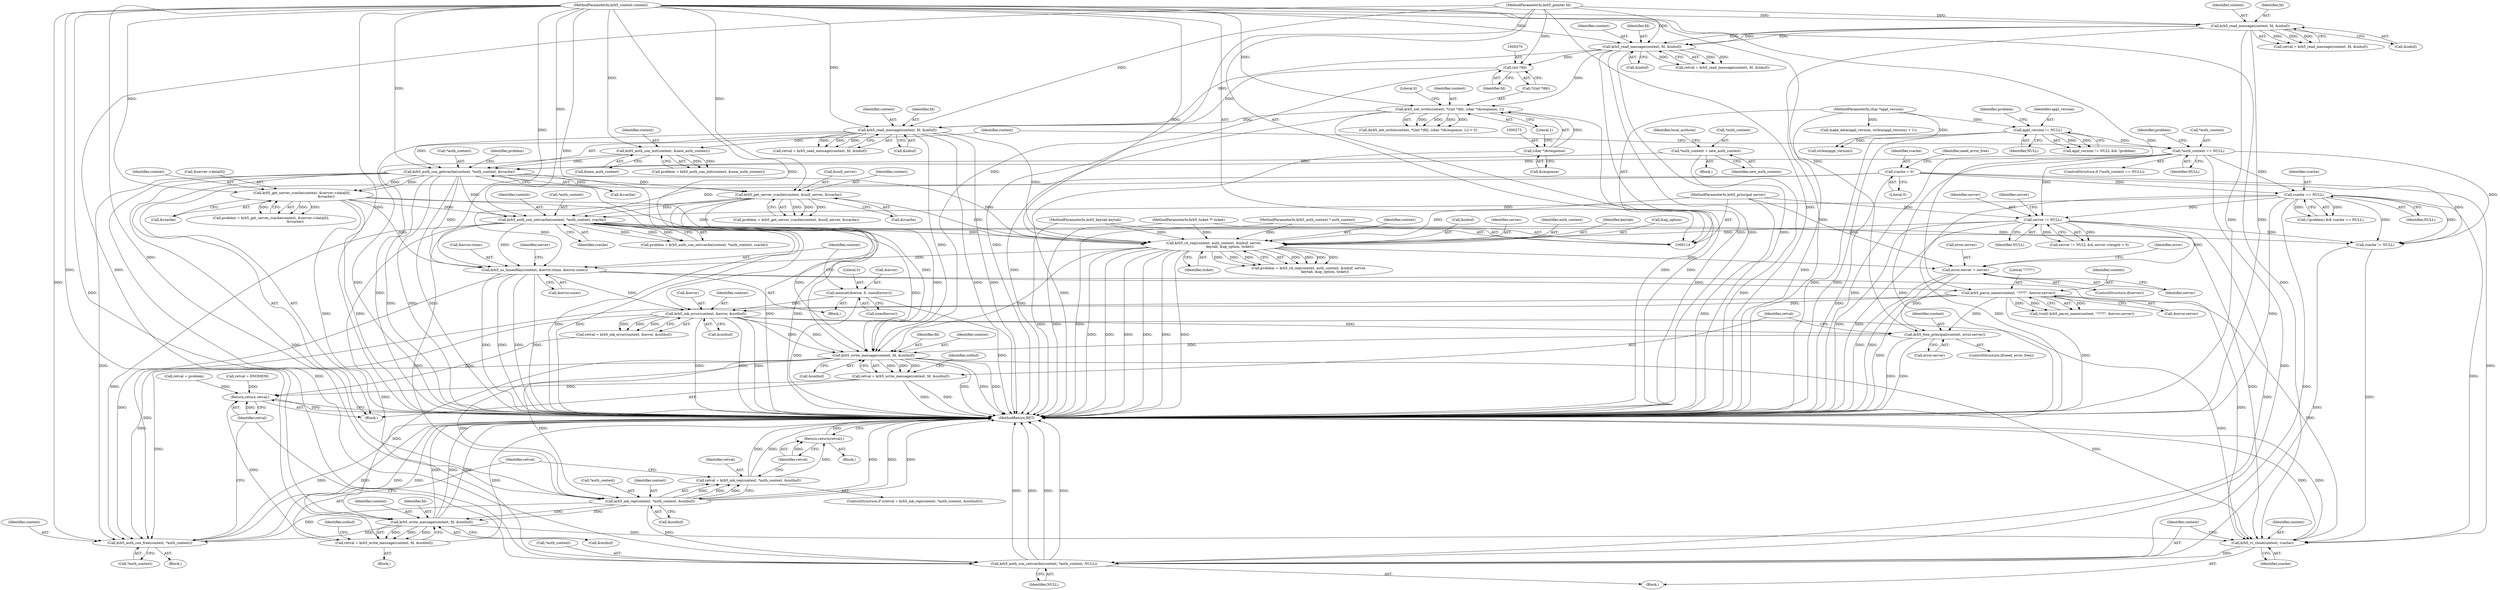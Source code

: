 digraph "0_krb5_102bb6ebf20f9174130c85c3b052ae104e5073ec_0@API" {
"1000542" [label="(Call,krb5_write_message(context, fd, &outbuf))"];
"1000376" [label="(Call,krb5_auth_con_setrcache(context, *auth_context, rcache))"];
"1000341" [label="(Call,krb5_get_server_rcache(context, &server->data[0],\n                                             &rcache))"];
"1000314" [label="(Call,krb5_auth_con_getrcache(context, *auth_context, &rcache))"];
"1000303" [label="(Call,krb5_auth_con_init(context, &new_auth_context))"];
"1000288" [label="(Call,krb5_read_message(context, fd, &inbuf))"];
"1000266" [label="(Call,krb5_net_write(context, *((int *)fd), (char *)&response, 1))"];
"1000215" [label="(Call,krb5_read_message(context, fd, &inbuf))"];
"1000168" [label="(Call,krb5_read_message(context, fd, &inbuf))"];
"1000115" [label="(MethodParameterIn,krb5_context context)"];
"1000117" [label="(MethodParameterIn,krb5_pointer fd)"];
"1000272" [label="(Call,(char *)&response)"];
"1000269" [label="(Call,(int *)fd)"];
"1000296" [label="(Call,*auth_context == NULL)"];
"1000224" [label="(Call,appl_version != NULL)"];
"1000118" [label="(MethodParameterIn,char *appl_version)"];
"1000307" [label="(Call,*auth_context = new_auth_context)"];
"1000365" [label="(Call,krb5_get_server_rcache(context, &null_server, &rcache))"];
"1000324" [label="(Call,rcache == NULL)"];
"1000135" [label="(Call,rcache = 0)"];
"1000523" [label="(Call,krb5_free_principal(context, error.server))"];
"1000501" [label="(Call,krb5_mk_error(context, &error, &outbuf))"];
"1000436" [label="(Call,krb5_parse_name(context, \"????\", &error.server))"];
"1000415" [label="(Call,krb5_us_timeofday(context, &error.stime, &error.susec))"];
"1000390" [label="(Call,krb5_rd_req(context, auth_context, &inbuf, server,\n                              keytab, &ap_option, ticket))"];
"1000116" [label="(MethodParameterIn,krb5_auth_context * auth_context)"];
"1000330" [label="(Call,server != NULL)"];
"1000119" [label="(MethodParameterIn,krb5_principal server)"];
"1000121" [label="(MethodParameterIn,krb5_keytab keytab)"];
"1000122" [label="(MethodParameterIn,krb5_ticket ** ticket)"];
"1000409" [label="(Call,memset(&error, 0, sizeof(error)))"];
"1000427" [label="(Call,error.server = server)"];
"1000540" [label="(Call,retval = krb5_write_message(context, fd, &outbuf))"];
"1000618" [label="(Return,return retval;)"];
"1000571" [label="(Call,krb5_mk_rep(context, *auth_context, &outbuf))"];
"1000569" [label="(Call,retval = krb5_mk_rep(context, *auth_context, &outbuf))"];
"1000578" [label="(Return,return(retval);)"];
"1000582" [label="(Call,krb5_write_message(context, fd, &outbuf))"];
"1000580" [label="(Call,retval = krb5_write_message(context, fd, &outbuf))"];
"1000598" [label="(Call,krb5_auth_con_free(context, *auth_context))"];
"1000610" [label="(Call,krb5_rc_close(context, rcache))"];
"1000613" [label="(Call,krb5_auth_con_setrcache(context, *auth_context, NULL))"];
"1000365" [label="(Call,krb5_get_server_rcache(context, &null_server, &rcache))"];
"1000494" [label="(Call,retval = ENOMEM)"];
"1000265" [label="(Call,(krb5_net_write(context, *((int *)fd), (char *)&response, 1)) < 0)"];
"1000326" [label="(Identifier,NULL)"];
"1000274" [label="(Call,&response)"];
"1000391" [label="(Identifier,context)"];
"1000117" [label="(MethodParameterIn,krb5_pointer fd)"];
"1000308" [label="(Call,*auth_context)"];
"1000235" [label="(Call,strlen(appl_version))"];
"1000288" [label="(Call,krb5_read_message(context, fd, &inbuf))"];
"1000295" [label="(ControlStructure,if (*auth_context == NULL))"];
"1000286" [label="(Call,retval = krb5_read_message(context, fd, &inbuf))"];
"1000363" [label="(Call,problem = krb5_get_server_rcache(context, &null_server, &rcache))"];
"1000582" [label="(Call,krb5_write_message(context, fd, &outbuf))"];
"1000376" [label="(Call,krb5_auth_con_setrcache(context, *auth_context, rcache))"];
"1000304" [label="(Identifier,context)"];
"1000573" [label="(Call,*auth_context)"];
"1000137" [label="(Literal,0)"];
"1000568" [label="(ControlStructure,if ((retval = krb5_mk_rep(context, *auth_context, &outbuf))))"];
"1000577" [label="(Block,)"];
"1000377" [label="(Identifier,context)"];
"1000505" [label="(Call,&outbuf)"];
"1000415" [label="(Call,krb5_us_timeofday(context, &error.stime, &error.susec))"];
"1000218" [label="(Call,&inbuf)"];
"1000271" [label="(Identifier,fd)"];
"1000330" [label="(Call,server != NULL)"];
"1000122" [label="(MethodParameterIn,krb5_ticket ** ticket)"];
"1000436" [label="(Call,krb5_parse_name(context, \"????\", &error.server))"];
"1000314" [label="(Call,krb5_auth_con_getrcache(context, *auth_context, &rcache))"];
"1000614" [label="(Identifier,context)"];
"1000290" [label="(Identifier,fd)"];
"1000615" [label="(Call,*auth_context)"];
"1000116" [label="(MethodParameterIn,krb5_auth_context * auth_context)"];
"1000226" [label="(Identifier,NULL)"];
"1000542" [label="(Call,krb5_write_message(context, fd, &outbuf))"];
"1000307" [label="(Call,*auth_context = new_auth_context)"];
"1000437" [label="(Identifier,context)"];
"1000277" [label="(Literal,0)"];
"1000502" [label="(Identifier,context)"];
"1000620" [label="(MethodReturn,RET)"];
"1000611" [label="(Identifier,context)"];
"1000302" [label="(Identifier,problem)"];
"1000583" [label="(Identifier,context)"];
"1000421" [label="(Call,&error.susec)"];
"1000232" [label="(Call,make_data(appl_version, strlen(appl_version) + 1))"];
"1000136" [label="(Identifier,rcache)"];
"1000297" [label="(Call,*auth_context)"];
"1000266" [label="(Call,krb5_net_write(context, *((int *)fd), (char *)&response, 1))"];
"1000569" [label="(Call,retval = krb5_mk_rep(context, *auth_context, &outbuf))"];
"1000597" [label="(Block,)"];
"1000413" [label="(Call,sizeof(error))"];
"1000118" [label="(MethodParameterIn,char *appl_version)"];
"1000323" [label="(Identifier,problem)"];
"1000428" [label="(Call,error.server)"];
"1000541" [label="(Identifier,retval)"];
"1000434" [label="(Call,(void) krb5_parse_name(context, \"????\", &error.server))"];
"1000575" [label="(Call,&outbuf)"];
"1000581" [label="(Identifier,retval)"];
"1000216" [label="(Identifier,context)"];
"1000349" [label="(Call,&rcache)"];
"1000366" [label="(Identifier,context)"];
"1000224" [label="(Call,appl_version != NULL)"];
"1000217" [label="(Identifier,fd)"];
"1000499" [label="(Call,retval = krb5_mk_error(context, &error, &outbuf))"];
"1000618" [label="(Return,return retval;)"];
"1000617" [label="(Identifier,NULL)"];
"1000329" [label="(Call,server != NULL && server->length > 0)"];
"1000393" [label="(Call,&inbuf)"];
"1000169" [label="(Identifier,context)"];
"1000613" [label="(Call,krb5_auth_con_setrcache(context, *auth_context, NULL))"];
"1000143" [label="(Identifier,need_error_free)"];
"1000589" [label="(Identifier,outbuf)"];
"1000521" [label="(ControlStructure,if(need_error_free))"];
"1000438" [label="(Literal,\"????\")"];
"1000448" [label="(Identifier,error)"];
"1000417" [label="(Call,&error.stime)"];
"1000324" [label="(Call,rcache == NULL)"];
"1000268" [label="(Call,*((int *)fd))"];
"1000571" [label="(Call,krb5_mk_rep(context, *auth_context, &outbuf))"];
"1000312" [label="(Identifier,local_authcon)"];
"1000580" [label="(Call,retval = krb5_write_message(context, fd, &outbuf))"];
"1000439" [label="(Call,&error.server)"];
"1000395" [label="(Identifier,server)"];
"1000392" [label="(Identifier,auth_context)"];
"1000315" [label="(Identifier,context)"];
"1000299" [label="(Identifier,NULL)"];
"1000332" [label="(Identifier,NULL)"];
"1000115" [label="(MethodParameterIn,krb5_context context)"];
"1000425" [label="(ControlStructure,if(server))"];
"1000579" [label="(Identifier,retval)"];
"1000166" [label="(Call,retval = krb5_read_message(context, fd, &inbuf))"];
"1000325" [label="(Identifier,rcache)"];
"1000585" [label="(Call,&outbuf)"];
"1000380" [label="(Identifier,rcache)"];
"1000578" [label="(Return,return(retval);)"];
"1000426" [label="(Identifier,server)"];
"1000599" [label="(Identifier,context)"];
"1000570" [label="(Identifier,retval)"];
"1000396" [label="(Identifier,keytab)"];
"1000276" [label="(Literal,1)"];
"1000431" [label="(Identifier,server)"];
"1000300" [label="(Block,)"];
"1000342" [label="(Identifier,context)"];
"1000406" [label="(Block,)"];
"1000272" [label="(Call,(char *)&response)"];
"1000335" [label="(Identifier,server)"];
"1000310" [label="(Identifier,new_auth_context)"];
"1000501" [label="(Call,krb5_mk_error(context, &error, &outbuf))"];
"1000609" [label="(Block,)"];
"1000296" [label="(Call,*auth_context == NULL)"];
"1000316" [label="(Call,*auth_context)"];
"1000397" [label="(Call,&ap_option)"];
"1000171" [label="(Call,&inbuf)"];
"1000584" [label="(Identifier,fd)"];
"1000549" [label="(Identifier,outbuf)"];
"1000399" [label="(Identifier,ticket)"];
"1000619" [label="(Identifier,retval)"];
"1000305" [label="(Call,&new_auth_context)"];
"1000503" [label="(Call,&error)"];
"1000556" [label="(Call,retval = problem)"];
"1000343" [label="(Call,&server->data[0])"];
"1000600" [label="(Call,*auth_context)"];
"1000410" [label="(Call,&error)"];
"1000267" [label="(Identifier,context)"];
"1000170" [label="(Identifier,fd)"];
"1000291" [label="(Call,&inbuf)"];
"1000223" [label="(Call,appl_version != NULL && !problem)"];
"1000303" [label="(Call,krb5_auth_con_init(context, &new_auth_context))"];
"1000545" [label="(Call,&outbuf)"];
"1000525" [label="(Call,error.server)"];
"1000225" [label="(Identifier,appl_version)"];
"1000369" [label="(Call,&rcache)"];
"1000119" [label="(MethodParameterIn,krb5_principal server)"];
"1000124" [label="(Block,)"];
"1000213" [label="(Call,retval = krb5_read_message(context, fd, &inbuf))"];
"1000135" [label="(Call,rcache = 0)"];
"1000427" [label="(Call,error.server = server)"];
"1000168" [label="(Call,krb5_read_message(context, fd, &inbuf))"];
"1000388" [label="(Call,problem = krb5_rd_req(context, auth_context, &inbuf, server,\n                              keytab, &ap_option, ticket))"];
"1000301" [label="(Call,problem = krb5_auth_con_init(context, &new_auth_context))"];
"1000318" [label="(Call,&rcache)"];
"1000390" [label="(Call,krb5_rd_req(context, auth_context, &inbuf, server,\n                              keytab, &ap_option, ticket))"];
"1000540" [label="(Call,retval = krb5_write_message(context, fd, &outbuf))"];
"1000610" [label="(Call,krb5_rc_close(context, rcache))"];
"1000269" [label="(Call,(int *)fd)"];
"1000367" [label="(Call,&null_server)"];
"1000524" [label="(Identifier,context)"];
"1000339" [label="(Call,problem = krb5_get_server_rcache(context, &server->data[0],\n                                             &rcache))"];
"1000598" [label="(Call,krb5_auth_con_free(context, *auth_context))"];
"1000544" [label="(Identifier,fd)"];
"1000606" [label="(Call,rcache != NULL)"];
"1000378" [label="(Call,*auth_context)"];
"1000289" [label="(Identifier,context)"];
"1000228" [label="(Identifier,problem)"];
"1000543" [label="(Identifier,context)"];
"1000341" [label="(Call,krb5_get_server_rcache(context, &server->data[0],\n                                             &rcache))"];
"1000321" [label="(Call,(!problem) && rcache == NULL)"];
"1000612" [label="(Identifier,rcache)"];
"1000523" [label="(Call,krb5_free_principal(context, error.server))"];
"1000331" [label="(Identifier,server)"];
"1000572" [label="(Identifier,context)"];
"1000567" [label="(Block,)"];
"1000416" [label="(Identifier,context)"];
"1000412" [label="(Literal,0)"];
"1000409" [label="(Call,memset(&error, 0, sizeof(error)))"];
"1000215" [label="(Call,krb5_read_message(context, fd, &inbuf))"];
"1000374" [label="(Call,problem = krb5_auth_con_setrcache(context, *auth_context, rcache))"];
"1000121" [label="(MethodParameterIn,krb5_keytab keytab)"];
"1000542" -> "1000540"  [label="AST: "];
"1000542" -> "1000545"  [label="CFG: "];
"1000543" -> "1000542"  [label="AST: "];
"1000544" -> "1000542"  [label="AST: "];
"1000545" -> "1000542"  [label="AST: "];
"1000540" -> "1000542"  [label="CFG: "];
"1000542" -> "1000620"  [label="DDG: "];
"1000542" -> "1000620"  [label="DDG: "];
"1000542" -> "1000620"  [label="DDG: "];
"1000542" -> "1000540"  [label="DDG: "];
"1000542" -> "1000540"  [label="DDG: "];
"1000542" -> "1000540"  [label="DDG: "];
"1000376" -> "1000542"  [label="DDG: "];
"1000314" -> "1000542"  [label="DDG: "];
"1000523" -> "1000542"  [label="DDG: "];
"1000501" -> "1000542"  [label="DDG: "];
"1000501" -> "1000542"  [label="DDG: "];
"1000341" -> "1000542"  [label="DDG: "];
"1000365" -> "1000542"  [label="DDG: "];
"1000390" -> "1000542"  [label="DDG: "];
"1000115" -> "1000542"  [label="DDG: "];
"1000288" -> "1000542"  [label="DDG: "];
"1000117" -> "1000542"  [label="DDG: "];
"1000542" -> "1000571"  [label="DDG: "];
"1000542" -> "1000571"  [label="DDG: "];
"1000542" -> "1000582"  [label="DDG: "];
"1000542" -> "1000598"  [label="DDG: "];
"1000542" -> "1000610"  [label="DDG: "];
"1000376" -> "1000374"  [label="AST: "];
"1000376" -> "1000380"  [label="CFG: "];
"1000377" -> "1000376"  [label="AST: "];
"1000378" -> "1000376"  [label="AST: "];
"1000380" -> "1000376"  [label="AST: "];
"1000374" -> "1000376"  [label="CFG: "];
"1000376" -> "1000620"  [label="DDG: "];
"1000376" -> "1000620"  [label="DDG: "];
"1000376" -> "1000374"  [label="DDG: "];
"1000376" -> "1000374"  [label="DDG: "];
"1000376" -> "1000374"  [label="DDG: "];
"1000341" -> "1000376"  [label="DDG: "];
"1000365" -> "1000376"  [label="DDG: "];
"1000115" -> "1000376"  [label="DDG: "];
"1000314" -> "1000376"  [label="DDG: "];
"1000324" -> "1000376"  [label="DDG: "];
"1000135" -> "1000376"  [label="DDG: "];
"1000376" -> "1000390"  [label="DDG: "];
"1000376" -> "1000415"  [label="DDG: "];
"1000376" -> "1000571"  [label="DDG: "];
"1000376" -> "1000598"  [label="DDG: "];
"1000376" -> "1000606"  [label="DDG: "];
"1000376" -> "1000610"  [label="DDG: "];
"1000376" -> "1000613"  [label="DDG: "];
"1000341" -> "1000339"  [label="AST: "];
"1000341" -> "1000349"  [label="CFG: "];
"1000342" -> "1000341"  [label="AST: "];
"1000343" -> "1000341"  [label="AST: "];
"1000349" -> "1000341"  [label="AST: "];
"1000339" -> "1000341"  [label="CFG: "];
"1000341" -> "1000620"  [label="DDG: "];
"1000341" -> "1000620"  [label="DDG: "];
"1000341" -> "1000339"  [label="DDG: "];
"1000341" -> "1000339"  [label="DDG: "];
"1000341" -> "1000339"  [label="DDG: "];
"1000314" -> "1000341"  [label="DDG: "];
"1000314" -> "1000341"  [label="DDG: "];
"1000115" -> "1000341"  [label="DDG: "];
"1000341" -> "1000390"  [label="DDG: "];
"1000341" -> "1000415"  [label="DDG: "];
"1000314" -> "1000124"  [label="AST: "];
"1000314" -> "1000318"  [label="CFG: "];
"1000315" -> "1000314"  [label="AST: "];
"1000316" -> "1000314"  [label="AST: "];
"1000318" -> "1000314"  [label="AST: "];
"1000323" -> "1000314"  [label="CFG: "];
"1000314" -> "1000620"  [label="DDG: "];
"1000314" -> "1000620"  [label="DDG: "];
"1000314" -> "1000620"  [label="DDG: "];
"1000303" -> "1000314"  [label="DDG: "];
"1000288" -> "1000314"  [label="DDG: "];
"1000115" -> "1000314"  [label="DDG: "];
"1000296" -> "1000314"  [label="DDG: "];
"1000307" -> "1000314"  [label="DDG: "];
"1000314" -> "1000365"  [label="DDG: "];
"1000314" -> "1000365"  [label="DDG: "];
"1000314" -> "1000390"  [label="DDG: "];
"1000314" -> "1000415"  [label="DDG: "];
"1000314" -> "1000571"  [label="DDG: "];
"1000314" -> "1000598"  [label="DDG: "];
"1000314" -> "1000613"  [label="DDG: "];
"1000303" -> "1000301"  [label="AST: "];
"1000303" -> "1000305"  [label="CFG: "];
"1000304" -> "1000303"  [label="AST: "];
"1000305" -> "1000303"  [label="AST: "];
"1000301" -> "1000303"  [label="CFG: "];
"1000303" -> "1000620"  [label="DDG: "];
"1000303" -> "1000301"  [label="DDG: "];
"1000303" -> "1000301"  [label="DDG: "];
"1000288" -> "1000303"  [label="DDG: "];
"1000115" -> "1000303"  [label="DDG: "];
"1000288" -> "1000286"  [label="AST: "];
"1000288" -> "1000291"  [label="CFG: "];
"1000289" -> "1000288"  [label="AST: "];
"1000290" -> "1000288"  [label="AST: "];
"1000291" -> "1000288"  [label="AST: "];
"1000286" -> "1000288"  [label="CFG: "];
"1000288" -> "1000620"  [label="DDG: "];
"1000288" -> "1000620"  [label="DDG: "];
"1000288" -> "1000620"  [label="DDG: "];
"1000288" -> "1000286"  [label="DDG: "];
"1000288" -> "1000286"  [label="DDG: "];
"1000288" -> "1000286"  [label="DDG: "];
"1000266" -> "1000288"  [label="DDG: "];
"1000115" -> "1000288"  [label="DDG: "];
"1000269" -> "1000288"  [label="DDG: "];
"1000117" -> "1000288"  [label="DDG: "];
"1000215" -> "1000288"  [label="DDG: "];
"1000288" -> "1000390"  [label="DDG: "];
"1000266" -> "1000265"  [label="AST: "];
"1000266" -> "1000276"  [label="CFG: "];
"1000267" -> "1000266"  [label="AST: "];
"1000268" -> "1000266"  [label="AST: "];
"1000272" -> "1000266"  [label="AST: "];
"1000276" -> "1000266"  [label="AST: "];
"1000277" -> "1000266"  [label="CFG: "];
"1000266" -> "1000620"  [label="DDG: "];
"1000266" -> "1000620"  [label="DDG: "];
"1000266" -> "1000620"  [label="DDG: "];
"1000266" -> "1000265"  [label="DDG: "];
"1000266" -> "1000265"  [label="DDG: "];
"1000266" -> "1000265"  [label="DDG: "];
"1000266" -> "1000265"  [label="DDG: "];
"1000215" -> "1000266"  [label="DDG: "];
"1000115" -> "1000266"  [label="DDG: "];
"1000272" -> "1000266"  [label="DDG: "];
"1000215" -> "1000213"  [label="AST: "];
"1000215" -> "1000218"  [label="CFG: "];
"1000216" -> "1000215"  [label="AST: "];
"1000217" -> "1000215"  [label="AST: "];
"1000218" -> "1000215"  [label="AST: "];
"1000213" -> "1000215"  [label="CFG: "];
"1000215" -> "1000620"  [label="DDG: "];
"1000215" -> "1000620"  [label="DDG: "];
"1000215" -> "1000620"  [label="DDG: "];
"1000215" -> "1000213"  [label="DDG: "];
"1000215" -> "1000213"  [label="DDG: "];
"1000215" -> "1000213"  [label="DDG: "];
"1000168" -> "1000215"  [label="DDG: "];
"1000168" -> "1000215"  [label="DDG: "];
"1000168" -> "1000215"  [label="DDG: "];
"1000115" -> "1000215"  [label="DDG: "];
"1000117" -> "1000215"  [label="DDG: "];
"1000215" -> "1000269"  [label="DDG: "];
"1000168" -> "1000166"  [label="AST: "];
"1000168" -> "1000171"  [label="CFG: "];
"1000169" -> "1000168"  [label="AST: "];
"1000170" -> "1000168"  [label="AST: "];
"1000171" -> "1000168"  [label="AST: "];
"1000166" -> "1000168"  [label="CFG: "];
"1000168" -> "1000620"  [label="DDG: "];
"1000168" -> "1000620"  [label="DDG: "];
"1000168" -> "1000620"  [label="DDG: "];
"1000168" -> "1000166"  [label="DDG: "];
"1000168" -> "1000166"  [label="DDG: "];
"1000168" -> "1000166"  [label="DDG: "];
"1000115" -> "1000168"  [label="DDG: "];
"1000117" -> "1000168"  [label="DDG: "];
"1000115" -> "1000114"  [label="AST: "];
"1000115" -> "1000620"  [label="DDG: "];
"1000115" -> "1000365"  [label="DDG: "];
"1000115" -> "1000390"  [label="DDG: "];
"1000115" -> "1000415"  [label="DDG: "];
"1000115" -> "1000436"  [label="DDG: "];
"1000115" -> "1000501"  [label="DDG: "];
"1000115" -> "1000523"  [label="DDG: "];
"1000115" -> "1000571"  [label="DDG: "];
"1000115" -> "1000582"  [label="DDG: "];
"1000115" -> "1000598"  [label="DDG: "];
"1000115" -> "1000610"  [label="DDG: "];
"1000115" -> "1000613"  [label="DDG: "];
"1000117" -> "1000114"  [label="AST: "];
"1000117" -> "1000620"  [label="DDG: "];
"1000117" -> "1000269"  [label="DDG: "];
"1000117" -> "1000582"  [label="DDG: "];
"1000272" -> "1000274"  [label="CFG: "];
"1000273" -> "1000272"  [label="AST: "];
"1000274" -> "1000272"  [label="AST: "];
"1000276" -> "1000272"  [label="CFG: "];
"1000272" -> "1000620"  [label="DDG: "];
"1000269" -> "1000268"  [label="AST: "];
"1000269" -> "1000271"  [label="CFG: "];
"1000270" -> "1000269"  [label="AST: "];
"1000271" -> "1000269"  [label="AST: "];
"1000268" -> "1000269"  [label="CFG: "];
"1000269" -> "1000620"  [label="DDG: "];
"1000296" -> "1000295"  [label="AST: "];
"1000296" -> "1000299"  [label="CFG: "];
"1000297" -> "1000296"  [label="AST: "];
"1000299" -> "1000296"  [label="AST: "];
"1000302" -> "1000296"  [label="CFG: "];
"1000315" -> "1000296"  [label="CFG: "];
"1000296" -> "1000620"  [label="DDG: "];
"1000296" -> "1000620"  [label="DDG: "];
"1000224" -> "1000296"  [label="DDG: "];
"1000296" -> "1000324"  [label="DDG: "];
"1000296" -> "1000330"  [label="DDG: "];
"1000296" -> "1000606"  [label="DDG: "];
"1000296" -> "1000613"  [label="DDG: "];
"1000224" -> "1000223"  [label="AST: "];
"1000224" -> "1000226"  [label="CFG: "];
"1000225" -> "1000224"  [label="AST: "];
"1000226" -> "1000224"  [label="AST: "];
"1000228" -> "1000224"  [label="CFG: "];
"1000223" -> "1000224"  [label="CFG: "];
"1000224" -> "1000620"  [label="DDG: "];
"1000224" -> "1000620"  [label="DDG: "];
"1000224" -> "1000223"  [label="DDG: "];
"1000224" -> "1000223"  [label="DDG: "];
"1000118" -> "1000224"  [label="DDG: "];
"1000224" -> "1000235"  [label="DDG: "];
"1000118" -> "1000114"  [label="AST: "];
"1000118" -> "1000620"  [label="DDG: "];
"1000118" -> "1000232"  [label="DDG: "];
"1000118" -> "1000235"  [label="DDG: "];
"1000307" -> "1000300"  [label="AST: "];
"1000307" -> "1000310"  [label="CFG: "];
"1000308" -> "1000307"  [label="AST: "];
"1000310" -> "1000307"  [label="AST: "];
"1000312" -> "1000307"  [label="CFG: "];
"1000307" -> "1000620"  [label="DDG: "];
"1000365" -> "1000363"  [label="AST: "];
"1000365" -> "1000369"  [label="CFG: "];
"1000366" -> "1000365"  [label="AST: "];
"1000367" -> "1000365"  [label="AST: "];
"1000369" -> "1000365"  [label="AST: "];
"1000363" -> "1000365"  [label="CFG: "];
"1000365" -> "1000620"  [label="DDG: "];
"1000365" -> "1000620"  [label="DDG: "];
"1000365" -> "1000363"  [label="DDG: "];
"1000365" -> "1000363"  [label="DDG: "];
"1000365" -> "1000363"  [label="DDG: "];
"1000365" -> "1000390"  [label="DDG: "];
"1000365" -> "1000415"  [label="DDG: "];
"1000324" -> "1000321"  [label="AST: "];
"1000324" -> "1000326"  [label="CFG: "];
"1000325" -> "1000324"  [label="AST: "];
"1000326" -> "1000324"  [label="AST: "];
"1000321" -> "1000324"  [label="CFG: "];
"1000324" -> "1000620"  [label="DDG: "];
"1000324" -> "1000620"  [label="DDG: "];
"1000324" -> "1000321"  [label="DDG: "];
"1000324" -> "1000321"  [label="DDG: "];
"1000135" -> "1000324"  [label="DDG: "];
"1000324" -> "1000330"  [label="DDG: "];
"1000324" -> "1000606"  [label="DDG: "];
"1000324" -> "1000606"  [label="DDG: "];
"1000324" -> "1000610"  [label="DDG: "];
"1000324" -> "1000613"  [label="DDG: "];
"1000135" -> "1000124"  [label="AST: "];
"1000135" -> "1000137"  [label="CFG: "];
"1000136" -> "1000135"  [label="AST: "];
"1000137" -> "1000135"  [label="AST: "];
"1000143" -> "1000135"  [label="CFG: "];
"1000135" -> "1000620"  [label="DDG: "];
"1000135" -> "1000606"  [label="DDG: "];
"1000135" -> "1000610"  [label="DDG: "];
"1000523" -> "1000521"  [label="AST: "];
"1000523" -> "1000525"  [label="CFG: "];
"1000524" -> "1000523"  [label="AST: "];
"1000525" -> "1000523"  [label="AST: "];
"1000541" -> "1000523"  [label="CFG: "];
"1000523" -> "1000620"  [label="DDG: "];
"1000523" -> "1000620"  [label="DDG: "];
"1000501" -> "1000523"  [label="DDG: "];
"1000427" -> "1000523"  [label="DDG: "];
"1000436" -> "1000523"  [label="DDG: "];
"1000501" -> "1000499"  [label="AST: "];
"1000501" -> "1000505"  [label="CFG: "];
"1000502" -> "1000501"  [label="AST: "];
"1000503" -> "1000501"  [label="AST: "];
"1000505" -> "1000501"  [label="AST: "];
"1000499" -> "1000501"  [label="CFG: "];
"1000501" -> "1000620"  [label="DDG: "];
"1000501" -> "1000620"  [label="DDG: "];
"1000501" -> "1000620"  [label="DDG: "];
"1000501" -> "1000499"  [label="DDG: "];
"1000501" -> "1000499"  [label="DDG: "];
"1000501" -> "1000499"  [label="DDG: "];
"1000436" -> "1000501"  [label="DDG: "];
"1000415" -> "1000501"  [label="DDG: "];
"1000409" -> "1000501"  [label="DDG: "];
"1000501" -> "1000598"  [label="DDG: "];
"1000501" -> "1000610"  [label="DDG: "];
"1000436" -> "1000434"  [label="AST: "];
"1000436" -> "1000439"  [label="CFG: "];
"1000437" -> "1000436"  [label="AST: "];
"1000438" -> "1000436"  [label="AST: "];
"1000439" -> "1000436"  [label="AST: "];
"1000434" -> "1000436"  [label="CFG: "];
"1000436" -> "1000620"  [label="DDG: "];
"1000436" -> "1000620"  [label="DDG: "];
"1000436" -> "1000434"  [label="DDG: "];
"1000436" -> "1000434"  [label="DDG: "];
"1000436" -> "1000434"  [label="DDG: "];
"1000415" -> "1000436"  [label="DDG: "];
"1000436" -> "1000598"  [label="DDG: "];
"1000436" -> "1000610"  [label="DDG: "];
"1000415" -> "1000406"  [label="AST: "];
"1000415" -> "1000421"  [label="CFG: "];
"1000416" -> "1000415"  [label="AST: "];
"1000417" -> "1000415"  [label="AST: "];
"1000421" -> "1000415"  [label="AST: "];
"1000426" -> "1000415"  [label="CFG: "];
"1000415" -> "1000620"  [label="DDG: "];
"1000415" -> "1000620"  [label="DDG: "];
"1000415" -> "1000620"  [label="DDG: "];
"1000415" -> "1000620"  [label="DDG: "];
"1000390" -> "1000415"  [label="DDG: "];
"1000415" -> "1000598"  [label="DDG: "];
"1000415" -> "1000610"  [label="DDG: "];
"1000390" -> "1000388"  [label="AST: "];
"1000390" -> "1000399"  [label="CFG: "];
"1000391" -> "1000390"  [label="AST: "];
"1000392" -> "1000390"  [label="AST: "];
"1000393" -> "1000390"  [label="AST: "];
"1000395" -> "1000390"  [label="AST: "];
"1000396" -> "1000390"  [label="AST: "];
"1000397" -> "1000390"  [label="AST: "];
"1000399" -> "1000390"  [label="AST: "];
"1000388" -> "1000390"  [label="CFG: "];
"1000390" -> "1000620"  [label="DDG: "];
"1000390" -> "1000620"  [label="DDG: "];
"1000390" -> "1000620"  [label="DDG: "];
"1000390" -> "1000620"  [label="DDG: "];
"1000390" -> "1000620"  [label="DDG: "];
"1000390" -> "1000620"  [label="DDG: "];
"1000390" -> "1000388"  [label="DDG: "];
"1000390" -> "1000388"  [label="DDG: "];
"1000390" -> "1000388"  [label="DDG: "];
"1000390" -> "1000388"  [label="DDG: "];
"1000390" -> "1000388"  [label="DDG: "];
"1000390" -> "1000388"  [label="DDG: "];
"1000390" -> "1000388"  [label="DDG: "];
"1000116" -> "1000390"  [label="DDG: "];
"1000330" -> "1000390"  [label="DDG: "];
"1000119" -> "1000390"  [label="DDG: "];
"1000121" -> "1000390"  [label="DDG: "];
"1000122" -> "1000390"  [label="DDG: "];
"1000390" -> "1000427"  [label="DDG: "];
"1000116" -> "1000114"  [label="AST: "];
"1000116" -> "1000620"  [label="DDG: "];
"1000330" -> "1000329"  [label="AST: "];
"1000330" -> "1000332"  [label="CFG: "];
"1000331" -> "1000330"  [label="AST: "];
"1000332" -> "1000330"  [label="AST: "];
"1000335" -> "1000330"  [label="CFG: "];
"1000329" -> "1000330"  [label="CFG: "];
"1000330" -> "1000620"  [label="DDG: "];
"1000330" -> "1000620"  [label="DDG: "];
"1000330" -> "1000329"  [label="DDG: "];
"1000330" -> "1000329"  [label="DDG: "];
"1000119" -> "1000330"  [label="DDG: "];
"1000330" -> "1000427"  [label="DDG: "];
"1000330" -> "1000606"  [label="DDG: "];
"1000330" -> "1000613"  [label="DDG: "];
"1000119" -> "1000114"  [label="AST: "];
"1000119" -> "1000620"  [label="DDG: "];
"1000119" -> "1000427"  [label="DDG: "];
"1000121" -> "1000114"  [label="AST: "];
"1000121" -> "1000620"  [label="DDG: "];
"1000122" -> "1000114"  [label="AST: "];
"1000122" -> "1000620"  [label="DDG: "];
"1000409" -> "1000406"  [label="AST: "];
"1000409" -> "1000413"  [label="CFG: "];
"1000410" -> "1000409"  [label="AST: "];
"1000412" -> "1000409"  [label="AST: "];
"1000413" -> "1000409"  [label="AST: "];
"1000416" -> "1000409"  [label="CFG: "];
"1000409" -> "1000620"  [label="DDG: "];
"1000409" -> "1000620"  [label="DDG: "];
"1000427" -> "1000425"  [label="AST: "];
"1000427" -> "1000431"  [label="CFG: "];
"1000428" -> "1000427"  [label="AST: "];
"1000431" -> "1000427"  [label="AST: "];
"1000448" -> "1000427"  [label="CFG: "];
"1000427" -> "1000620"  [label="DDG: "];
"1000427" -> "1000620"  [label="DDG: "];
"1000540" -> "1000124"  [label="AST: "];
"1000541" -> "1000540"  [label="AST: "];
"1000549" -> "1000540"  [label="CFG: "];
"1000540" -> "1000620"  [label="DDG: "];
"1000540" -> "1000620"  [label="DDG: "];
"1000540" -> "1000618"  [label="DDG: "];
"1000618" -> "1000124"  [label="AST: "];
"1000618" -> "1000619"  [label="CFG: "];
"1000619" -> "1000618"  [label="AST: "];
"1000620" -> "1000618"  [label="CFG: "];
"1000618" -> "1000620"  [label="DDG: "];
"1000619" -> "1000618"  [label="DDG: "];
"1000556" -> "1000618"  [label="DDG: "];
"1000494" -> "1000618"  [label="DDG: "];
"1000499" -> "1000618"  [label="DDG: "];
"1000580" -> "1000618"  [label="DDG: "];
"1000571" -> "1000569"  [label="AST: "];
"1000571" -> "1000575"  [label="CFG: "];
"1000572" -> "1000571"  [label="AST: "];
"1000573" -> "1000571"  [label="AST: "];
"1000575" -> "1000571"  [label="AST: "];
"1000569" -> "1000571"  [label="CFG: "];
"1000571" -> "1000620"  [label="DDG: "];
"1000571" -> "1000620"  [label="DDG: "];
"1000571" -> "1000620"  [label="DDG: "];
"1000571" -> "1000569"  [label="DDG: "];
"1000571" -> "1000569"  [label="DDG: "];
"1000571" -> "1000569"  [label="DDG: "];
"1000571" -> "1000582"  [label="DDG: "];
"1000571" -> "1000582"  [label="DDG: "];
"1000571" -> "1000598"  [label="DDG: "];
"1000571" -> "1000613"  [label="DDG: "];
"1000569" -> "1000568"  [label="AST: "];
"1000570" -> "1000569"  [label="AST: "];
"1000579" -> "1000569"  [label="CFG: "];
"1000581" -> "1000569"  [label="CFG: "];
"1000569" -> "1000620"  [label="DDG: "];
"1000569" -> "1000620"  [label="DDG: "];
"1000569" -> "1000578"  [label="DDG: "];
"1000578" -> "1000577"  [label="AST: "];
"1000578" -> "1000579"  [label="CFG: "];
"1000579" -> "1000578"  [label="AST: "];
"1000620" -> "1000578"  [label="CFG: "];
"1000578" -> "1000620"  [label="DDG: "];
"1000579" -> "1000578"  [label="DDG: "];
"1000582" -> "1000580"  [label="AST: "];
"1000582" -> "1000585"  [label="CFG: "];
"1000583" -> "1000582"  [label="AST: "];
"1000584" -> "1000582"  [label="AST: "];
"1000585" -> "1000582"  [label="AST: "];
"1000580" -> "1000582"  [label="CFG: "];
"1000582" -> "1000620"  [label="DDG: "];
"1000582" -> "1000620"  [label="DDG: "];
"1000582" -> "1000620"  [label="DDG: "];
"1000582" -> "1000580"  [label="DDG: "];
"1000582" -> "1000580"  [label="DDG: "];
"1000582" -> "1000580"  [label="DDG: "];
"1000582" -> "1000598"  [label="DDG: "];
"1000582" -> "1000610"  [label="DDG: "];
"1000580" -> "1000567"  [label="AST: "];
"1000581" -> "1000580"  [label="AST: "];
"1000589" -> "1000580"  [label="CFG: "];
"1000580" -> "1000620"  [label="DDG: "];
"1000580" -> "1000620"  [label="DDG: "];
"1000598" -> "1000597"  [label="AST: "];
"1000598" -> "1000600"  [label="CFG: "];
"1000599" -> "1000598"  [label="AST: "];
"1000600" -> "1000598"  [label="AST: "];
"1000619" -> "1000598"  [label="CFG: "];
"1000598" -> "1000620"  [label="DDG: "];
"1000598" -> "1000620"  [label="DDG: "];
"1000598" -> "1000620"  [label="DDG: "];
"1000610" -> "1000609"  [label="AST: "];
"1000610" -> "1000612"  [label="CFG: "];
"1000611" -> "1000610"  [label="AST: "];
"1000612" -> "1000610"  [label="AST: "];
"1000614" -> "1000610"  [label="CFG: "];
"1000610" -> "1000620"  [label="DDG: "];
"1000610" -> "1000620"  [label="DDG: "];
"1000606" -> "1000610"  [label="DDG: "];
"1000610" -> "1000613"  [label="DDG: "];
"1000613" -> "1000609"  [label="AST: "];
"1000613" -> "1000617"  [label="CFG: "];
"1000614" -> "1000613"  [label="AST: "];
"1000615" -> "1000613"  [label="AST: "];
"1000617" -> "1000613"  [label="AST: "];
"1000619" -> "1000613"  [label="CFG: "];
"1000613" -> "1000620"  [label="DDG: "];
"1000613" -> "1000620"  [label="DDG: "];
"1000613" -> "1000620"  [label="DDG: "];
"1000613" -> "1000620"  [label="DDG: "];
"1000606" -> "1000613"  [label="DDG: "];
}
